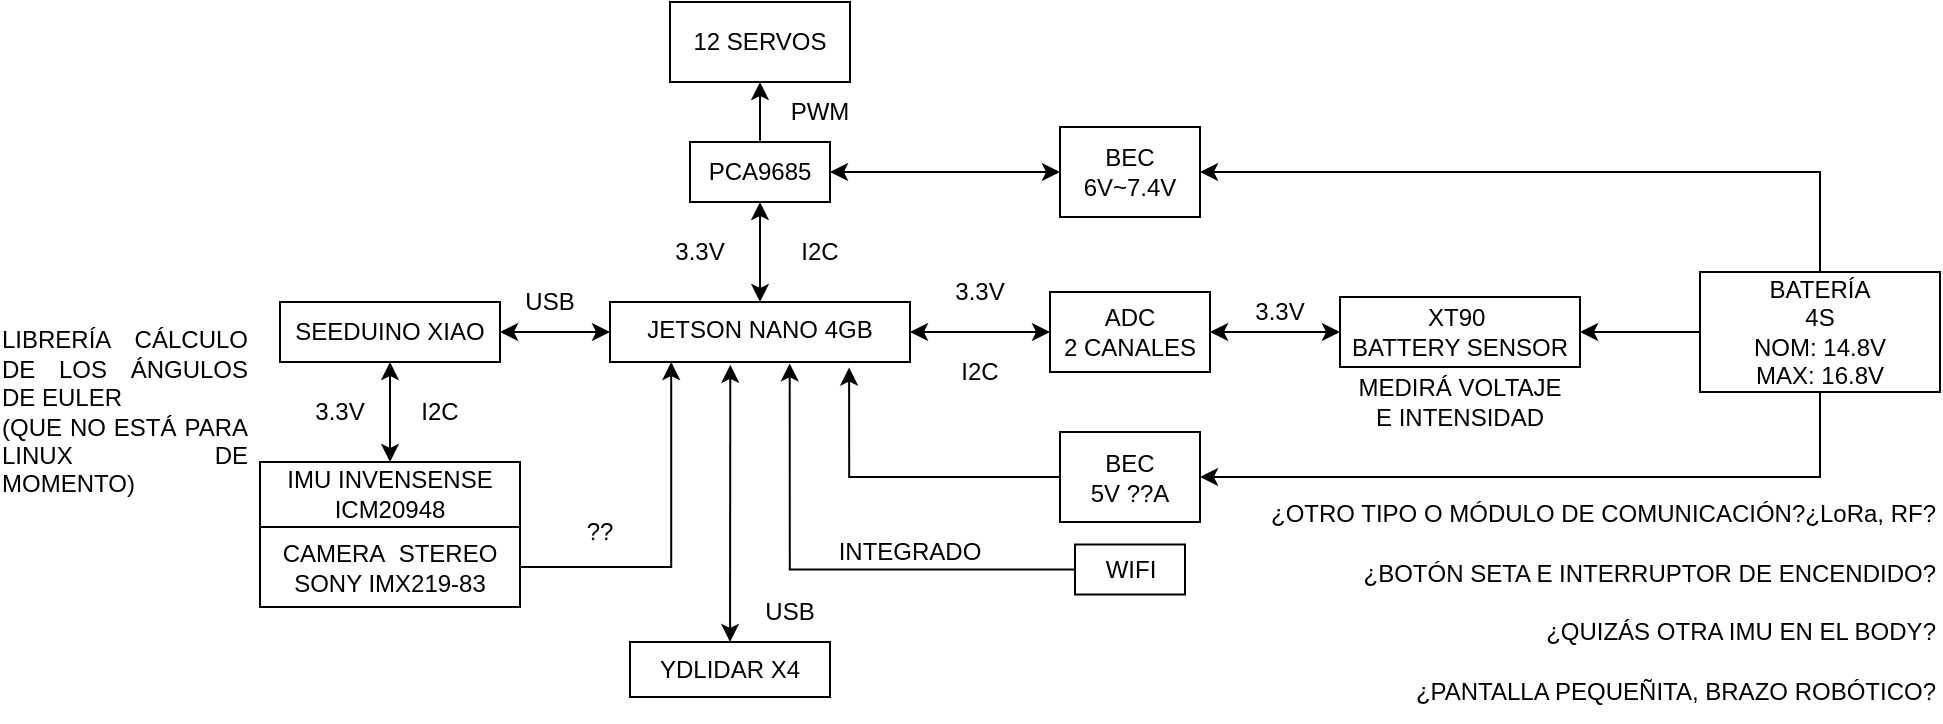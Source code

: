 <mxfile version="20.3.7" type="device"><diagram id="VTezF07gmId-A5cDd76s" name="Página-1"><mxGraphModel dx="1808" dy="481" grid="1" gridSize="10" guides="1" tooltips="1" connect="1" arrows="1" fold="1" page="1" pageScale="1" pageWidth="827" pageHeight="1169" math="0" shadow="0"><root><mxCell id="0"/><mxCell id="1" parent="0"/><mxCell id="lQmnV3tVmXMbWKbOhh7v-1" value="JETSON NANO 4GB" style="rounded=0;whiteSpace=wrap;html=1;align=center;verticalAlign=top;" vertex="1" parent="1"><mxGeometry x="205" y="310" width="150" height="30" as="geometry"/></mxCell><mxCell id="lQmnV3tVmXMbWKbOhh7v-10" style="edgeStyle=orthogonalEdgeStyle;rounded=0;orthogonalLoop=1;jettySize=auto;html=1;exitX=0.5;exitY=0;exitDx=0;exitDy=0;entryX=0.5;entryY=1;entryDx=0;entryDy=0;" edge="1" parent="1" source="lQmnV3tVmXMbWKbOhh7v-2" target="lQmnV3tVmXMbWKbOhh7v-9"><mxGeometry relative="1" as="geometry"/></mxCell><mxCell id="lQmnV3tVmXMbWKbOhh7v-2" value="PCA9685" style="rounded=0;whiteSpace=wrap;html=1;" vertex="1" parent="1"><mxGeometry x="245" y="230" width="70" height="30" as="geometry"/></mxCell><mxCell id="lQmnV3tVmXMbWKbOhh7v-3" value="" style="endArrow=classic;startArrow=classic;html=1;rounded=0;entryX=0.5;entryY=1;entryDx=0;entryDy=0;" edge="1" parent="1" source="lQmnV3tVmXMbWKbOhh7v-1" target="lQmnV3tVmXMbWKbOhh7v-2"><mxGeometry width="50" height="50" relative="1" as="geometry"><mxPoint x="580" y="410" as="sourcePoint"/><mxPoint x="630" y="360" as="targetPoint"/></mxGeometry></mxCell><mxCell id="lQmnV3tVmXMbWKbOhh7v-4" value="I2C" style="text;html=1;strokeColor=none;fillColor=none;align=center;verticalAlign=middle;whiteSpace=wrap;rounded=0;" vertex="1" parent="1"><mxGeometry x="280" y="270" width="60" height="30" as="geometry"/></mxCell><mxCell id="lQmnV3tVmXMbWKbOhh7v-7" value="3.3V" style="text;html=1;strokeColor=none;fillColor=none;align=center;verticalAlign=middle;whiteSpace=wrap;rounded=0;" vertex="1" parent="1"><mxGeometry x="220" y="270" width="60" height="30" as="geometry"/></mxCell><mxCell id="lQmnV3tVmXMbWKbOhh7v-8" value="BEC&lt;br&gt;6V~7.4V" style="rounded=0;whiteSpace=wrap;html=1;" vertex="1" parent="1"><mxGeometry x="430" y="222.5" width="70" height="45" as="geometry"/></mxCell><mxCell id="lQmnV3tVmXMbWKbOhh7v-9" value="12 SERVOS" style="rounded=0;whiteSpace=wrap;html=1;" vertex="1" parent="1"><mxGeometry x="235" y="160" width="90" height="40" as="geometry"/></mxCell><mxCell id="lQmnV3tVmXMbWKbOhh7v-11" value="PWM" style="text;html=1;strokeColor=none;fillColor=none;align=center;verticalAlign=middle;whiteSpace=wrap;rounded=0;" vertex="1" parent="1"><mxGeometry x="280" y="200" width="60" height="30" as="geometry"/></mxCell><mxCell id="lQmnV3tVmXMbWKbOhh7v-13" value="" style="endArrow=classic;startArrow=classic;html=1;rounded=0;exitX=1;exitY=0.5;exitDx=0;exitDy=0;" edge="1" parent="1" source="lQmnV3tVmXMbWKbOhh7v-2" target="lQmnV3tVmXMbWKbOhh7v-8"><mxGeometry width="50" height="50" relative="1" as="geometry"><mxPoint x="330" y="250" as="sourcePoint"/><mxPoint x="380" y="200" as="targetPoint"/></mxGeometry></mxCell><mxCell id="lQmnV3tVmXMbWKbOhh7v-14" value="XT90&amp;nbsp;&lt;br&gt;BATTERY SENSOR" style="rounded=0;whiteSpace=wrap;html=1;" vertex="1" parent="1"><mxGeometry x="570" y="307.5" width="120" height="35" as="geometry"/></mxCell><mxCell id="lQmnV3tVmXMbWKbOhh7v-15" value="ADC&lt;br&gt;2 CANALES" style="rounded=0;whiteSpace=wrap;html=1;" vertex="1" parent="1"><mxGeometry x="425" y="305" width="80" height="40" as="geometry"/></mxCell><mxCell id="lQmnV3tVmXMbWKbOhh7v-16" value="" style="endArrow=classic;startArrow=classic;html=1;rounded=0;exitX=1;exitY=0.5;exitDx=0;exitDy=0;entryX=0;entryY=0.5;entryDx=0;entryDy=0;" edge="1" parent="1" source="lQmnV3tVmXMbWKbOhh7v-1" target="lQmnV3tVmXMbWKbOhh7v-15"><mxGeometry width="50" height="50" relative="1" as="geometry"><mxPoint x="350" y="390" as="sourcePoint"/><mxPoint x="400" y="340" as="targetPoint"/></mxGeometry></mxCell><mxCell id="lQmnV3tVmXMbWKbOhh7v-17" value="I2C" style="text;html=1;strokeColor=none;fillColor=none;align=center;verticalAlign=middle;whiteSpace=wrap;rounded=0;" vertex="1" parent="1"><mxGeometry x="360" y="330" width="60" height="30" as="geometry"/></mxCell><mxCell id="lQmnV3tVmXMbWKbOhh7v-18" value="3.3V" style="text;html=1;strokeColor=none;fillColor=none;align=center;verticalAlign=middle;whiteSpace=wrap;rounded=0;" vertex="1" parent="1"><mxGeometry x="360" y="290" width="60" height="30" as="geometry"/></mxCell><mxCell id="lQmnV3tVmXMbWKbOhh7v-20" value="" style="endArrow=classic;startArrow=classic;html=1;rounded=0;exitX=1;exitY=0.5;exitDx=0;exitDy=0;entryX=0;entryY=0.5;entryDx=0;entryDy=0;" edge="1" parent="1" source="lQmnV3tVmXMbWKbOhh7v-15" target="lQmnV3tVmXMbWKbOhh7v-14"><mxGeometry width="50" height="50" relative="1" as="geometry"><mxPoint x="500" y="350" as="sourcePoint"/><mxPoint x="550" y="300" as="targetPoint"/></mxGeometry></mxCell><mxCell id="lQmnV3tVmXMbWKbOhh7v-21" value="3.3V" style="text;html=1;strokeColor=none;fillColor=none;align=center;verticalAlign=middle;whiteSpace=wrap;rounded=0;" vertex="1" parent="1"><mxGeometry x="510" y="300" width="60" height="30" as="geometry"/></mxCell><mxCell id="lQmnV3tVmXMbWKbOhh7v-22" value="MEDIRÁ VOLTAJE E INTENSIDAD" style="text;html=1;strokeColor=none;fillColor=none;align=center;verticalAlign=middle;whiteSpace=wrap;rounded=0;" vertex="1" parent="1"><mxGeometry x="575" y="345" width="110" height="30" as="geometry"/></mxCell><mxCell id="lQmnV3tVmXMbWKbOhh7v-28" style="edgeStyle=orthogonalEdgeStyle;rounded=0;orthogonalLoop=1;jettySize=auto;html=1;exitX=0.5;exitY=1;exitDx=0;exitDy=0;entryX=1;entryY=0.5;entryDx=0;entryDy=0;" edge="1" parent="1" source="lQmnV3tVmXMbWKbOhh7v-23" target="lQmnV3tVmXMbWKbOhh7v-25"><mxGeometry relative="1" as="geometry"/></mxCell><mxCell id="lQmnV3tVmXMbWKbOhh7v-29" style="edgeStyle=orthogonalEdgeStyle;rounded=0;orthogonalLoop=1;jettySize=auto;html=1;exitX=0.5;exitY=0;exitDx=0;exitDy=0;entryX=1;entryY=0.5;entryDx=0;entryDy=0;" edge="1" parent="1" source="lQmnV3tVmXMbWKbOhh7v-23" target="lQmnV3tVmXMbWKbOhh7v-8"><mxGeometry relative="1" as="geometry"/></mxCell><mxCell id="lQmnV3tVmXMbWKbOhh7v-23" value="BATERÍA&lt;br&gt;4S&lt;br&gt;NOM: 14.8V&lt;br&gt;MAX: 16.8V" style="rounded=0;whiteSpace=wrap;html=1;" vertex="1" parent="1"><mxGeometry x="750" y="295" width="120" height="60" as="geometry"/></mxCell><mxCell id="lQmnV3tVmXMbWKbOhh7v-24" value="" style="endArrow=classic;html=1;rounded=0;exitX=0;exitY=0.5;exitDx=0;exitDy=0;entryX=1;entryY=0.5;entryDx=0;entryDy=0;" edge="1" parent="1" source="lQmnV3tVmXMbWKbOhh7v-23" target="lQmnV3tVmXMbWKbOhh7v-14"><mxGeometry width="50" height="50" relative="1" as="geometry"><mxPoint x="700" y="350" as="sourcePoint"/><mxPoint x="750" y="300" as="targetPoint"/></mxGeometry></mxCell><mxCell id="lQmnV3tVmXMbWKbOhh7v-33" style="edgeStyle=orthogonalEdgeStyle;rounded=0;orthogonalLoop=1;jettySize=auto;html=1;entryX=0.797;entryY=1.092;entryDx=0;entryDy=0;entryPerimeter=0;" edge="1" parent="1" source="lQmnV3tVmXMbWKbOhh7v-25" target="lQmnV3tVmXMbWKbOhh7v-1"><mxGeometry relative="1" as="geometry"/></mxCell><mxCell id="lQmnV3tVmXMbWKbOhh7v-25" value="BEC&lt;br&gt;5V ??A" style="rounded=0;whiteSpace=wrap;html=1;" vertex="1" parent="1"><mxGeometry x="430" y="375" width="70" height="45" as="geometry"/></mxCell><mxCell id="lQmnV3tVmXMbWKbOhh7v-32" style="edgeStyle=orthogonalEdgeStyle;rounded=0;orthogonalLoop=1;jettySize=auto;html=1;entryX=0.204;entryY=1;entryDx=0;entryDy=0;entryPerimeter=0;" edge="1" parent="1" source="lQmnV3tVmXMbWKbOhh7v-30" target="lQmnV3tVmXMbWKbOhh7v-1"><mxGeometry relative="1" as="geometry"/></mxCell><mxCell id="lQmnV3tVmXMbWKbOhh7v-30" value="CAMERA&amp;nbsp; STEREO&lt;br&gt;SONY IMX219-83" style="rounded=0;whiteSpace=wrap;html=1;" vertex="1" parent="1"><mxGeometry x="30" y="422.5" width="130" height="40" as="geometry"/></mxCell><mxCell id="lQmnV3tVmXMbWKbOhh7v-34" value="IMU INVENSENSE&lt;br&gt;ICM20948" style="rounded=0;whiteSpace=wrap;html=1;" vertex="1" parent="1"><mxGeometry x="30" y="390" width="130" height="32.5" as="geometry"/></mxCell><mxCell id="lQmnV3tVmXMbWKbOhh7v-36" value="SEEDUINO XIAO" style="rounded=0;whiteSpace=wrap;html=1;" vertex="1" parent="1"><mxGeometry x="40" y="310" width="110" height="30" as="geometry"/></mxCell><mxCell id="lQmnV3tVmXMbWKbOhh7v-39" value="" style="endArrow=classic;startArrow=classic;html=1;rounded=0;exitX=1;exitY=0.5;exitDx=0;exitDy=0;entryX=0;entryY=0.5;entryDx=0;entryDy=0;" edge="1" parent="1" source="lQmnV3tVmXMbWKbOhh7v-36" target="lQmnV3tVmXMbWKbOhh7v-1"><mxGeometry width="50" height="50" relative="1" as="geometry"><mxPoint x="160" y="370" as="sourcePoint"/><mxPoint x="210" y="320" as="targetPoint"/></mxGeometry></mxCell><mxCell id="lQmnV3tVmXMbWKbOhh7v-40" value="USB" style="text;html=1;strokeColor=none;fillColor=none;align=center;verticalAlign=middle;whiteSpace=wrap;rounded=0;" vertex="1" parent="1"><mxGeometry x="145" y="295" width="60" height="30" as="geometry"/></mxCell><mxCell id="lQmnV3tVmXMbWKbOhh7v-41" value="" style="endArrow=classic;startArrow=classic;html=1;rounded=0;exitX=0.5;exitY=0;exitDx=0;exitDy=0;entryX=0.5;entryY=1;entryDx=0;entryDy=0;" edge="1" parent="1" source="lQmnV3tVmXMbWKbOhh7v-34" target="lQmnV3tVmXMbWKbOhh7v-36"><mxGeometry width="50" height="50" relative="1" as="geometry"><mxPoint x="80" y="370" as="sourcePoint"/><mxPoint x="130" y="320" as="targetPoint"/></mxGeometry></mxCell><mxCell id="lQmnV3tVmXMbWKbOhh7v-42" value="3.3V" style="text;html=1;strokeColor=none;fillColor=none;align=center;verticalAlign=middle;whiteSpace=wrap;rounded=0;" vertex="1" parent="1"><mxGeometry x="40" y="350" width="60" height="30" as="geometry"/></mxCell><mxCell id="lQmnV3tVmXMbWKbOhh7v-43" value="I2C" style="text;html=1;strokeColor=none;fillColor=none;align=center;verticalAlign=middle;whiteSpace=wrap;rounded=0;" vertex="1" parent="1"><mxGeometry x="90" y="350" width="60" height="30" as="geometry"/></mxCell><mxCell id="lQmnV3tVmXMbWKbOhh7v-44" value="YDLIDAR X4" style="rounded=0;whiteSpace=wrap;html=1;" vertex="1" parent="1"><mxGeometry x="215" y="480" width="100" height="27.5" as="geometry"/></mxCell><mxCell id="lQmnV3tVmXMbWKbOhh7v-50" value="" style="endArrow=classic;startArrow=classic;html=1;rounded=0;entryX=0.401;entryY=1.046;entryDx=0;entryDy=0;entryPerimeter=0;" edge="1" parent="1" source="lQmnV3tVmXMbWKbOhh7v-44" target="lQmnV3tVmXMbWKbOhh7v-1"><mxGeometry width="50" height="50" relative="1" as="geometry"><mxPoint x="280" y="460" as="sourcePoint"/><mxPoint x="310" y="400" as="targetPoint"/></mxGeometry></mxCell><mxCell id="lQmnV3tVmXMbWKbOhh7v-51" value="??" style="text;html=1;strokeColor=none;fillColor=none;align=center;verticalAlign=middle;whiteSpace=wrap;rounded=0;" vertex="1" parent="1"><mxGeometry x="170" y="410" width="60" height="30" as="geometry"/></mxCell><mxCell id="lQmnV3tVmXMbWKbOhh7v-52" value="USB" style="text;html=1;strokeColor=none;fillColor=none;align=center;verticalAlign=middle;whiteSpace=wrap;rounded=0;" vertex="1" parent="1"><mxGeometry x="265" y="450" width="60" height="30" as="geometry"/></mxCell><mxCell id="lQmnV3tVmXMbWKbOhh7v-53" value="¿QUIZÁS OTRA IMU EN EL BODY?" style="text;html=1;strokeColor=none;fillColor=none;align=right;verticalAlign=middle;whiteSpace=wrap;rounded=0;" vertex="1" parent="1"><mxGeometry x="635" y="460" width="235" height="30" as="geometry"/></mxCell><mxCell id="lQmnV3tVmXMbWKbOhh7v-54" value="¿BOTÓN SETA E INTERRUPTOR DE ENCENDIDO?" style="text;html=1;strokeColor=none;fillColor=none;align=right;verticalAlign=middle;whiteSpace=wrap;rounded=0;" vertex="1" parent="1"><mxGeometry x="550" y="431.25" width="320" height="30" as="geometry"/></mxCell><mxCell id="lQmnV3tVmXMbWKbOhh7v-55" value="¿PANTALLA PEQUEÑITA, BRAZO ROBÓTICO?" style="text;html=1;strokeColor=none;fillColor=none;align=right;verticalAlign=middle;whiteSpace=wrap;rounded=0;" vertex="1" parent="1"><mxGeometry x="600" y="490" width="270" height="30" as="geometry"/></mxCell><mxCell id="lQmnV3tVmXMbWKbOhh7v-57" value="&lt;div style=&quot;text-align: justify;&quot;&gt;&lt;span style=&quot;background-color: initial;&quot;&gt;LIBRERÍA CÁLCULO DE LOS ÁNGULOS DE EULER&lt;/span&gt;&lt;/div&gt;&lt;div style=&quot;text-align: justify;&quot;&gt;&lt;span style=&quot;background-color: initial;&quot;&gt;(QUE NO ESTÁ PARA LINUX DE MOMENTO)&lt;/span&gt;&lt;/div&gt;" style="text;html=1;strokeColor=none;fillColor=none;align=center;verticalAlign=middle;whiteSpace=wrap;rounded=0;" vertex="1" parent="1"><mxGeometry x="-100" y="320" width="125" height="90" as="geometry"/></mxCell><mxCell id="lQmnV3tVmXMbWKbOhh7v-61" style="edgeStyle=orthogonalEdgeStyle;rounded=0;orthogonalLoop=1;jettySize=auto;html=1;entryX=0.599;entryY=1.023;entryDx=0;entryDy=0;entryPerimeter=0;" edge="1" parent="1" source="lQmnV3tVmXMbWKbOhh7v-60" target="lQmnV3tVmXMbWKbOhh7v-1"><mxGeometry relative="1" as="geometry"><mxPoint x="380" y="460" as="targetPoint"/></mxGeometry></mxCell><mxCell id="lQmnV3tVmXMbWKbOhh7v-60" value="WIFI" style="rounded=0;whiteSpace=wrap;html=1;" vertex="1" parent="1"><mxGeometry x="437.5" y="431.25" width="55" height="25" as="geometry"/></mxCell><mxCell id="lQmnV3tVmXMbWKbOhh7v-62" value="INTEGRADO" style="text;html=1;strokeColor=none;fillColor=none;align=center;verticalAlign=middle;whiteSpace=wrap;rounded=0;" vertex="1" parent="1"><mxGeometry x="325" y="420" width="60" height="30" as="geometry"/></mxCell><mxCell id="lQmnV3tVmXMbWKbOhh7v-63" value="¿OTRO TIPO O MÓDULO DE COMUNICACIÓN?¿LoRa, RF?" style="text;html=1;strokeColor=none;fillColor=none;align=right;verticalAlign=middle;whiteSpace=wrap;rounded=0;" vertex="1" parent="1"><mxGeometry x="530" y="401.25" width="340" height="30" as="geometry"/></mxCell></root></mxGraphModel></diagram></mxfile>